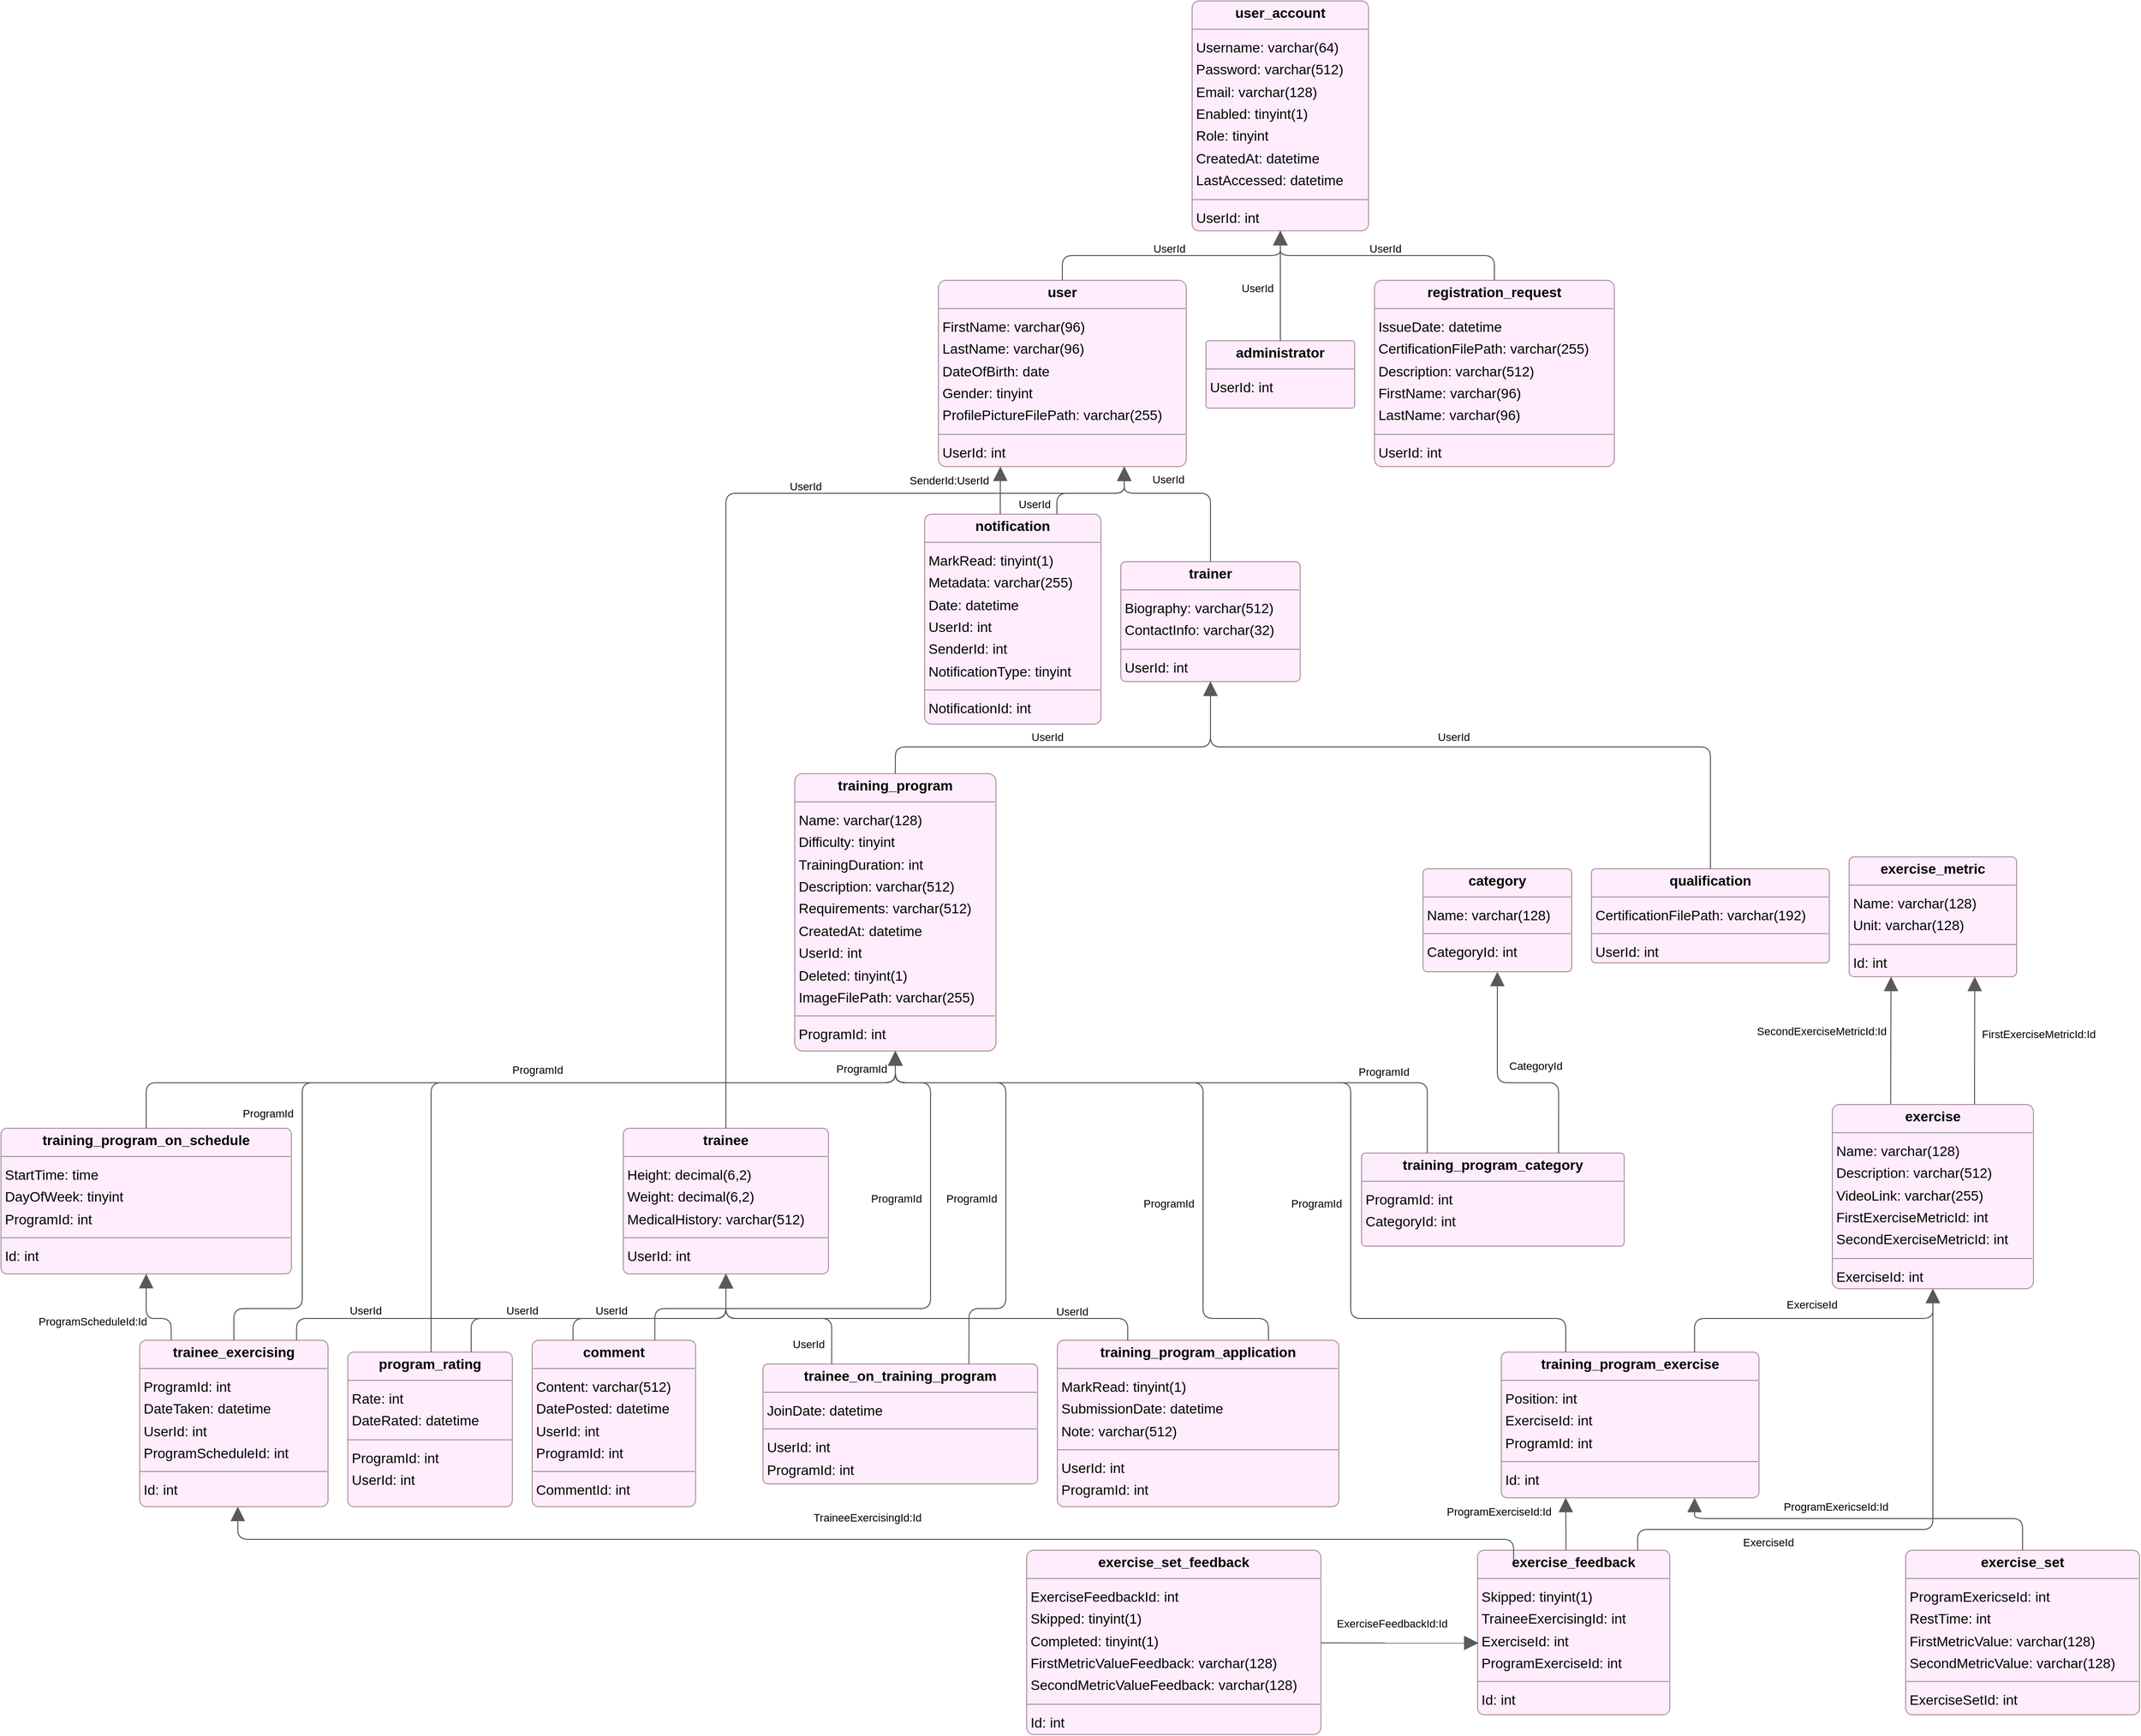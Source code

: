 <mxfile version="24.4.13" type="device">
  <diagram id="Fs4fJ-pnp7dX2vI-OWcd" name="Page-1">
    <mxGraphModel dx="2606" dy="1788" grid="1" gridSize="10" guides="1" tooltips="1" connect="1" arrows="1" fold="1" page="0" pageScale="1" pageWidth="1920" pageHeight="1200" background="none" math="0" shadow="0">
      <root>
        <mxCell id="0" />
        <mxCell id="1" parent="0" />
        <mxCell id="node2" value="&lt;p style=&quot;margin:0px;margin-top:4px;text-align:center;&quot;&gt;&lt;b&gt;administrator&lt;/b&gt;&lt;/p&gt;&lt;hr size=&quot;1&quot;/&gt;&lt;p style=&quot;margin:0 0 0 4px;line-height:1.6;&quot;&gt; UserId: int&lt;/p&gt;" style="verticalAlign=top;align=left;overflow=fill;fontSize=14;fontFamily=Helvetica;html=1;rounded=1;shadow=0;comic=0;labelBackgroundColor=none;strokeWidth=1;fillColor=#ffecfc;strokeColor=#AD93A0;arcSize=4;fontColor=default;" parent="1" vertex="1">
          <mxGeometry x="1067" y="203" width="150" height="68" as="geometry" />
        </mxCell>
        <mxCell id="node20" value="&lt;p style=&quot;margin:0px;margin-top:4px;text-align:center;&quot;&gt;&lt;b&gt;category&lt;/b&gt;&lt;/p&gt;&lt;hr size=&quot;1&quot;/&gt;&lt;p style=&quot;margin:0 0 0 4px;line-height:1.6;&quot;&gt; Name: varchar(128)&lt;/p&gt;&lt;hr size=&quot;1&quot;/&gt;&lt;p style=&quot;margin:0 0 0 4px;line-height:1.6;&quot;&gt; CategoryId: int&lt;/p&gt;" style="verticalAlign=top;align=left;overflow=fill;fontSize=14;fontFamily=Helvetica;html=1;rounded=1;shadow=0;comic=0;labelBackgroundColor=none;strokeWidth=1;fillColor=#ffecfc;strokeColor=#AD93A0;arcSize=4;fontColor=default;" parent="1" vertex="1">
          <mxGeometry x="1286" y="736" width="150" height="104" as="geometry" />
        </mxCell>
        <mxCell id="node7" value="&lt;p style=&quot;margin:0px;margin-top:4px;text-align:center;&quot;&gt;&lt;b&gt;comment&lt;/b&gt;&lt;/p&gt;&lt;hr size=&quot;1&quot;/&gt;&lt;p style=&quot;margin:0 0 0 4px;line-height:1.6;&quot;&gt; Content: varchar(512)&lt;br/&gt; DatePosted: datetime&lt;br/&gt; UserId: int&lt;br/&gt; ProgramId: int&lt;/p&gt;&lt;hr size=&quot;1&quot;/&gt;&lt;p style=&quot;margin:0 0 0 4px;line-height:1.6;&quot;&gt; CommentId: int&lt;/p&gt;" style="verticalAlign=top;align=left;overflow=fill;fontSize=14;fontFamily=Helvetica;html=1;rounded=1;shadow=0;comic=0;labelBackgroundColor=none;strokeWidth=1;fillColor=#ffecfc;strokeColor=#AD93A0;arcSize=4;fontColor=default;" parent="1" vertex="1">
          <mxGeometry x="387" y="1212" width="165" height="168" as="geometry" />
        </mxCell>
        <mxCell id="node0" value="&lt;p style=&quot;margin:0px;margin-top:4px;text-align:center;&quot;&gt;&lt;b&gt;exercise&lt;/b&gt;&lt;/p&gt;&lt;hr size=&quot;1&quot;/&gt;&lt;p style=&quot;margin:0 0 0 4px;line-height:1.6;&quot;&gt; Name: varchar(128)&lt;br/&gt; Description: varchar(512)&lt;br/&gt; VideoLink: varchar(255)&lt;br/&gt; FirstExerciseMetricId: int&lt;br/&gt; SecondExerciseMetricId: int&lt;/p&gt;&lt;hr size=&quot;1&quot;/&gt;&lt;p style=&quot;margin:0 0 0 4px;line-height:1.6;&quot;&gt; ExerciseId: int&lt;/p&gt;" style="verticalAlign=top;align=left;overflow=fill;fontSize=14;fontFamily=Helvetica;html=1;rounded=1;shadow=0;comic=0;labelBackgroundColor=none;strokeWidth=1;fillColor=#ffecfc;strokeColor=#AD93A0;arcSize=4;fontColor=default;" parent="1" vertex="1">
          <mxGeometry x="1699" y="974" width="203" height="186" as="geometry" />
        </mxCell>
        <mxCell id="node4" value="&lt;p style=&quot;margin:0px;margin-top:4px;text-align:center;&quot;&gt;&lt;b&gt;exercise_feedback&lt;/b&gt;&lt;/p&gt;&lt;hr size=&quot;1&quot;/&gt;&lt;p style=&quot;margin:0 0 0 4px;line-height:1.6;&quot;&gt; Skipped: tinyint(1)&lt;br/&gt; TraineeExercisingId: int&lt;br/&gt; ExerciseId: int&lt;br/&gt; ProgramExerciseId: int&lt;/p&gt;&lt;hr size=&quot;1&quot;/&gt;&lt;p style=&quot;margin:0 0 0 4px;line-height:1.6;&quot;&gt; Id: int&lt;/p&gt;" style="verticalAlign=top;align=left;overflow=fill;fontSize=14;fontFamily=Helvetica;html=1;rounded=1;shadow=0;comic=0;labelBackgroundColor=none;strokeWidth=1;fillColor=#ffecfc;strokeColor=#AD93A0;arcSize=4;fontColor=default;" parent="1" vertex="1">
          <mxGeometry x="1341" y="1424" width="194" height="166" as="geometry" />
        </mxCell>
        <mxCell id="node19" value="&lt;p style=&quot;margin:0px;margin-top:4px;text-align:center;&quot;&gt;&lt;b&gt;exercise_metric&lt;/b&gt;&lt;/p&gt;&lt;hr size=&quot;1&quot;/&gt;&lt;p style=&quot;margin:0 0 0 4px;line-height:1.6;&quot;&gt; Name: varchar(128)&lt;br/&gt; Unit: varchar(128)&lt;/p&gt;&lt;hr size=&quot;1&quot;/&gt;&lt;p style=&quot;margin:0 0 0 4px;line-height:1.6;&quot;&gt; Id: int&lt;/p&gt;" style="verticalAlign=top;align=left;overflow=fill;fontSize=14;fontFamily=Helvetica;html=1;rounded=1;shadow=0;comic=0;labelBackgroundColor=none;strokeWidth=1;fillColor=#ffecfc;strokeColor=#AD93A0;arcSize=4;fontColor=default;" parent="1" vertex="1">
          <mxGeometry x="1716" y="724" width="169" height="121" as="geometry" />
        </mxCell>
        <mxCell id="node15" value="&lt;p style=&quot;margin:0px;margin-top:4px;text-align:center;&quot;&gt;&lt;b&gt;exercise_set&lt;/b&gt;&lt;/p&gt;&lt;hr size=&quot;1&quot;/&gt;&lt;p style=&quot;margin:0 0 0 4px;line-height:1.6;&quot;&gt; ProgramExericseId: int&lt;br/&gt; RestTime: int&lt;br/&gt; FirstMetricValue: varchar(128)&lt;br/&gt; SecondMetricValue: varchar(128)&lt;/p&gt;&lt;hr size=&quot;1&quot;/&gt;&lt;p style=&quot;margin:0 0 0 4px;line-height:1.6;&quot;&gt; ExerciseSetId: int&lt;/p&gt;" style="verticalAlign=top;align=left;overflow=fill;fontSize=14;fontFamily=Helvetica;html=1;rounded=1;shadow=0;comic=0;labelBackgroundColor=none;strokeWidth=1;fillColor=#ffecfc;strokeColor=#AD93A0;arcSize=4;fontColor=default;" parent="1" vertex="1">
          <mxGeometry x="1773" y="1424" width="236" height="166" as="geometry" />
        </mxCell>
        <mxCell id="node17" value="&lt;p style=&quot;margin:0px;margin-top:4px;text-align:center;&quot;&gt;&lt;b&gt;exercise_set_feedback&lt;/b&gt;&lt;/p&gt;&lt;hr size=&quot;1&quot;/&gt;&lt;p style=&quot;margin:0 0 0 4px;line-height:1.6;&quot;&gt; ExerciseFeedbackId: int&lt;br/&gt; Skipped: tinyint(1)&lt;br/&gt; Completed: tinyint(1)&lt;br/&gt; FirstMetricValueFeedback: varchar(128)&lt;br/&gt; SecondMetricValueFeedback: varchar(128)&lt;/p&gt;&lt;hr size=&quot;1&quot;/&gt;&lt;p style=&quot;margin:0 0 0 4px;line-height:1.6;&quot;&gt; Id: int&lt;/p&gt;" style="verticalAlign=top;align=left;overflow=fill;fontSize=14;fontFamily=Helvetica;html=1;rounded=1;shadow=0;comic=0;labelBackgroundColor=none;strokeWidth=1;fillColor=#ffecfc;strokeColor=#AD93A0;arcSize=4;fontColor=default;" parent="1" vertex="1">
          <mxGeometry x="886" y="1424" width="297" height="186" as="geometry" />
        </mxCell>
        <mxCell id="node1" value="&lt;p style=&quot;margin:0px;margin-top:4px;text-align:center;&quot;&gt;&lt;b&gt;notification&lt;/b&gt;&lt;/p&gt;&lt;hr size=&quot;1&quot;/&gt;&lt;p style=&quot;margin:0 0 0 4px;line-height:1.6;&quot;&gt; MarkRead: tinyint(1)&lt;br/&gt; Metadata: varchar(255)&lt;br/&gt; Date: datetime&lt;br/&gt; UserId: int&lt;br/&gt; SenderId: int&lt;br/&gt; NotificationType: tinyint&lt;/p&gt;&lt;hr size=&quot;1&quot;/&gt;&lt;p style=&quot;margin:0 0 0 4px;line-height:1.6;&quot;&gt; NotificationId: int&lt;/p&gt;" style="verticalAlign=top;align=left;overflow=fill;fontSize=14;fontFamily=Helvetica;html=1;rounded=1;shadow=0;comic=0;labelBackgroundColor=none;strokeWidth=1;fillColor=#ffecfc;strokeColor=#AD93A0;arcSize=4;fontColor=default;" parent="1" vertex="1">
          <mxGeometry x="783" y="378" width="178" height="212" as="geometry" />
        </mxCell>
        <mxCell id="node5" value="&lt;p style=&quot;margin:0px;margin-top:4px;text-align:center;&quot;&gt;&lt;b&gt;program_rating&lt;/b&gt;&lt;/p&gt;&lt;hr size=&quot;1&quot;/&gt;&lt;p style=&quot;margin:0 0 0 4px;line-height:1.6;&quot;&gt; Rate: int&lt;br/&gt; DateRated: datetime&lt;/p&gt;&lt;hr size=&quot;1&quot;/&gt;&lt;p style=&quot;margin:0 0 0 4px;line-height:1.6;&quot;&gt; ProgramId: int&lt;br/&gt; UserId: int&lt;/p&gt;" style="verticalAlign=top;align=left;overflow=fill;fontSize=14;fontFamily=Helvetica;html=1;rounded=1;shadow=0;comic=0;labelBackgroundColor=none;strokeWidth=1;fillColor=#ffecfc;strokeColor=#AD93A0;arcSize=4;fontColor=default;" parent="1" vertex="1">
          <mxGeometry x="201" y="1224" width="166" height="156" as="geometry" />
        </mxCell>
        <mxCell id="node13" value="&lt;p style=&quot;margin:0px;margin-top:4px;text-align:center;&quot;&gt;&lt;b&gt;qualification&lt;/b&gt;&lt;/p&gt;&lt;hr size=&quot;1&quot;/&gt;&lt;p style=&quot;margin:0 0 0 4px;line-height:1.6;&quot;&gt; CertificationFilePath: varchar(192)&lt;/p&gt;&lt;hr size=&quot;1&quot;/&gt;&lt;p style=&quot;margin:0 0 0 4px;line-height:1.6;&quot;&gt; UserId: int&lt;/p&gt;" style="verticalAlign=top;align=left;overflow=fill;fontSize=14;fontFamily=Helvetica;html=1;rounded=1;shadow=0;comic=0;labelBackgroundColor=none;strokeWidth=1;fillColor=#ffecfc;strokeColor=#AD93A0;arcSize=4;fontColor=default;" parent="1" vertex="1">
          <mxGeometry x="1456" y="736" width="240" height="95" as="geometry" />
        </mxCell>
        <mxCell id="node18" value="&lt;p style=&quot;margin:0px;margin-top:4px;text-align:center;&quot;&gt;&lt;b&gt;registration_request&lt;/b&gt;&lt;/p&gt;&lt;hr size=&quot;1&quot;/&gt;&lt;p style=&quot;margin:0 0 0 4px;line-height:1.6;&quot;&gt; IssueDate: datetime&lt;br/&gt; CertificationFilePath: varchar(255)&lt;br/&gt; Description: varchar(512)&lt;br/&gt; FirstName: varchar(96)&lt;br/&gt; LastName: varchar(96)&lt;/p&gt;&lt;hr size=&quot;1&quot;/&gt;&lt;p style=&quot;margin:0 0 0 4px;line-height:1.6;&quot;&gt; UserId: int&lt;/p&gt;" style="verticalAlign=top;align=left;overflow=fill;fontSize=14;fontFamily=Helvetica;html=1;rounded=1;shadow=0;comic=0;labelBackgroundColor=none;strokeWidth=1;fillColor=#ffecfc;strokeColor=#AD93A0;arcSize=4;fontColor=default;" parent="1" vertex="1">
          <mxGeometry x="1237" y="142" width="242" height="188" as="geometry" />
        </mxCell>
        <mxCell id="node21" value="&lt;p style=&quot;margin:0px;margin-top:4px;text-align:center;&quot;&gt;&lt;b&gt;trainee&lt;/b&gt;&lt;/p&gt;&lt;hr size=&quot;1&quot;/&gt;&lt;p style=&quot;margin:0 0 0 4px;line-height:1.6;&quot;&gt; Height: decimal(6,2)&lt;br/&gt; Weight: decimal(6,2)&lt;br/&gt; MedicalHistory: varchar(512)&lt;/p&gt;&lt;hr size=&quot;1&quot;/&gt;&lt;p style=&quot;margin:0 0 0 4px;line-height:1.6;&quot;&gt; UserId: int&lt;/p&gt;" style="verticalAlign=top;align=left;overflow=fill;fontSize=14;fontFamily=Helvetica;html=1;rounded=1;shadow=0;comic=0;labelBackgroundColor=none;strokeWidth=1;fillColor=#ffecfc;strokeColor=#AD93A0;arcSize=4;fontColor=default;" parent="1" vertex="1">
          <mxGeometry x="479" y="998" width="207" height="147" as="geometry" />
        </mxCell>
        <mxCell id="node3" value="&lt;p style=&quot;margin:0px;margin-top:4px;text-align:center;&quot;&gt;&lt;b&gt;trainee_exercising&lt;/b&gt;&lt;/p&gt;&lt;hr size=&quot;1&quot;/&gt;&lt;p style=&quot;margin:0 0 0 4px;line-height:1.6;&quot;&gt; ProgramId: int&lt;br/&gt; DateTaken: datetime&lt;br/&gt; UserId: int&lt;br/&gt; ProgramScheduleId: int&lt;/p&gt;&lt;hr size=&quot;1&quot;/&gt;&lt;p style=&quot;margin:0 0 0 4px;line-height:1.6;&quot;&gt; Id: int&lt;/p&gt;" style="verticalAlign=top;align=left;overflow=fill;fontSize=14;fontFamily=Helvetica;html=1;rounded=1;shadow=0;comic=0;labelBackgroundColor=none;strokeWidth=1;fillColor=#ffecfc;strokeColor=#AD93A0;arcSize=4;fontColor=default;" parent="1" vertex="1">
          <mxGeometry x="-9" y="1212" width="190" height="168" as="geometry" />
        </mxCell>
        <mxCell id="node14" value="&lt;p style=&quot;margin:0px;margin-top:4px;text-align:center;&quot;&gt;&lt;b&gt;trainee_on_training_program&lt;/b&gt;&lt;/p&gt;&lt;hr size=&quot;1&quot;/&gt;&lt;p style=&quot;margin:0 0 0 4px;line-height:1.6;&quot;&gt; JoinDate: datetime&lt;/p&gt;&lt;hr size=&quot;1&quot;/&gt;&lt;p style=&quot;margin:0 0 0 4px;line-height:1.6;&quot;&gt; UserId: int&lt;br/&gt; ProgramId: int&lt;/p&gt;" style="verticalAlign=top;align=left;overflow=fill;fontSize=14;fontFamily=Helvetica;html=1;rounded=1;shadow=0;comic=0;labelBackgroundColor=none;strokeWidth=1;fillColor=#ffecfc;strokeColor=#AD93A0;arcSize=4;fontColor=default;" parent="1" vertex="1">
          <mxGeometry x="620" y="1236" width="277" height="121" as="geometry" />
        </mxCell>
        <mxCell id="node11" value="&lt;p style=&quot;margin:0px;margin-top:4px;text-align:center;&quot;&gt;&lt;b&gt;trainer&lt;/b&gt;&lt;/p&gt;&lt;hr size=&quot;1&quot;/&gt;&lt;p style=&quot;margin:0 0 0 4px;line-height:1.6;&quot;&gt; Biography: varchar(512)&lt;br/&gt; ContactInfo: varchar(32)&lt;/p&gt;&lt;hr size=&quot;1&quot;/&gt;&lt;p style=&quot;margin:0 0 0 4px;line-height:1.6;&quot;&gt; UserId: int&lt;/p&gt;" style="verticalAlign=top;align=left;overflow=fill;fontSize=14;fontFamily=Helvetica;html=1;rounded=1;shadow=0;comic=0;labelBackgroundColor=none;strokeWidth=1;fillColor=#ffecfc;strokeColor=#AD93A0;arcSize=4;fontColor=default;" parent="1" vertex="1">
          <mxGeometry x="981" y="426" width="181" height="121" as="geometry" />
        </mxCell>
        <mxCell id="node22" value="&lt;p style=&quot;margin:0px;margin-top:4px;text-align:center;&quot;&gt;&lt;b&gt;training_program&lt;/b&gt;&lt;/p&gt;&lt;hr size=&quot;1&quot;/&gt;&lt;p style=&quot;margin:0 0 0 4px;line-height:1.6;&quot;&gt; Name: varchar(128)&lt;br/&gt; Difficulty: tinyint&lt;br/&gt; TrainingDuration: int&lt;br/&gt; Description: varchar(512)&lt;br/&gt; Requirements: varchar(512)&lt;br/&gt; CreatedAt: datetime&lt;br/&gt; UserId: int&lt;br/&gt; Deleted: tinyint(1)&lt;br/&gt; ImageFilePath: varchar(255)&lt;/p&gt;&lt;hr size=&quot;1&quot;/&gt;&lt;p style=&quot;margin:0 0 0 4px;line-height:1.6;&quot;&gt; ProgramId: int&lt;/p&gt;" style="verticalAlign=top;align=left;overflow=fill;fontSize=14;fontFamily=Helvetica;html=1;rounded=1;shadow=0;comic=0;labelBackgroundColor=none;strokeWidth=1;fillColor=#ffecfc;strokeColor=#AD93A0;arcSize=4;fontColor=default;" parent="1" vertex="1">
          <mxGeometry x="652" y="640" width="203" height="280" as="geometry" />
        </mxCell>
        <mxCell id="node10" value="&lt;p style=&quot;margin:0px;margin-top:4px;text-align:center;&quot;&gt;&lt;b&gt;training_program_application&lt;/b&gt;&lt;/p&gt;&lt;hr size=&quot;1&quot;/&gt;&lt;p style=&quot;margin:0 0 0 4px;line-height:1.6;&quot;&gt; MarkRead: tinyint(1)&lt;br/&gt; SubmissionDate: datetime&lt;br/&gt; Note: varchar(512)&lt;/p&gt;&lt;hr size=&quot;1&quot;/&gt;&lt;p style=&quot;margin:0 0 0 4px;line-height:1.6;&quot;&gt; UserId: int&lt;br/&gt; ProgramId: int&lt;/p&gt;" style="verticalAlign=top;align=left;overflow=fill;fontSize=14;fontFamily=Helvetica;html=1;rounded=1;shadow=0;comic=0;labelBackgroundColor=none;strokeWidth=1;fillColor=#ffecfc;strokeColor=#AD93A0;arcSize=4;fontColor=default;" parent="1" vertex="1">
          <mxGeometry x="917" y="1212" width="284" height="168" as="geometry" />
        </mxCell>
        <mxCell id="node8" value="&lt;p style=&quot;margin:0px;margin-top:4px;text-align:center;&quot;&gt;&lt;b&gt;training_program_category&lt;/b&gt;&lt;/p&gt;&lt;hr size=&quot;1&quot;/&gt;&lt;p style=&quot;margin:0 0 0 4px;line-height:1.6;&quot;&gt; ProgramId: int&lt;br/&gt; CategoryId: int&lt;/p&gt;" style="verticalAlign=top;align=left;overflow=fill;fontSize=14;fontFamily=Helvetica;html=1;rounded=1;shadow=0;comic=0;labelBackgroundColor=none;strokeWidth=1;fillColor=#ffecfc;strokeColor=#AD93A0;arcSize=4;fontColor=default;" parent="1" vertex="1">
          <mxGeometry x="1224" y="1023" width="265" height="94" as="geometry" />
        </mxCell>
        <mxCell id="node16" value="&lt;p style=&quot;margin:0px;margin-top:4px;text-align:center;&quot;&gt;&lt;b&gt;training_program_exercise&lt;/b&gt;&lt;/p&gt;&lt;hr size=&quot;1&quot;/&gt;&lt;p style=&quot;margin:0 0 0 4px;line-height:1.6;&quot;&gt; Position: int&lt;br/&gt; ExerciseId: int&lt;br/&gt; ProgramId: int&lt;/p&gt;&lt;hr size=&quot;1&quot;/&gt;&lt;p style=&quot;margin:0 0 0 4px;line-height:1.6;&quot;&gt; Id: int&lt;/p&gt;" style="verticalAlign=top;align=left;overflow=fill;fontSize=14;fontFamily=Helvetica;html=1;rounded=1;shadow=0;comic=0;labelBackgroundColor=none;strokeWidth=1;fillColor=#ffecfc;strokeColor=#AD93A0;arcSize=4;fontColor=default;" parent="1" vertex="1">
          <mxGeometry x="1365" y="1224" width="260" height="147" as="geometry" />
        </mxCell>
        <mxCell id="node9" value="&lt;p style=&quot;margin:0px;margin-top:4px;text-align:center;&quot;&gt;&lt;b&gt;training_program_on_schedule&lt;/b&gt;&lt;/p&gt;&lt;hr size=&quot;1&quot;/&gt;&lt;p style=&quot;margin:0 0 0 4px;line-height:1.6;&quot;&gt; StartTime: time&lt;br/&gt; DayOfWeek: tinyint&lt;br/&gt; ProgramId: int&lt;/p&gt;&lt;hr size=&quot;1&quot;/&gt;&lt;p style=&quot;margin:0 0 0 4px;line-height:1.6;&quot;&gt; Id: int&lt;/p&gt;" style="verticalAlign=top;align=left;overflow=fill;fontSize=14;fontFamily=Helvetica;html=1;rounded=1;shadow=0;comic=0;labelBackgroundColor=none;strokeWidth=1;fillColor=#ffecfc;strokeColor=#AD93A0;arcSize=4;fontColor=default;" parent="1" vertex="1">
          <mxGeometry x="-149" y="998" width="293" height="147" as="geometry" />
        </mxCell>
        <mxCell id="node6" value="&lt;p style=&quot;margin:0px;margin-top:4px;text-align:center;&quot;&gt;&lt;b&gt;user&lt;/b&gt;&lt;/p&gt;&lt;hr size=&quot;1&quot;/&gt;&lt;p style=&quot;margin:0 0 0 4px;line-height:1.6;&quot;&gt; FirstName: varchar(96)&lt;br/&gt; LastName: varchar(96)&lt;br/&gt; DateOfBirth: date&lt;br/&gt; Gender: tinyint&lt;br/&gt; ProfilePictureFilePath: varchar(255)&lt;/p&gt;&lt;hr size=&quot;1&quot;/&gt;&lt;p style=&quot;margin:0 0 0 4px;line-height:1.6;&quot;&gt; UserId: int&lt;/p&gt;" style="verticalAlign=top;align=left;overflow=fill;fontSize=14;fontFamily=Helvetica;html=1;rounded=1;shadow=0;comic=0;labelBackgroundColor=none;strokeWidth=1;fillColor=#ffecfc;strokeColor=#AD93A0;arcSize=4;fontColor=default;" parent="1" vertex="1">
          <mxGeometry x="797" y="142" width="250" height="188" as="geometry" />
        </mxCell>
        <mxCell id="node12" value="&lt;p style=&quot;margin:0px;margin-top:4px;text-align:center;&quot;&gt;&lt;b&gt;user_account&lt;/b&gt;&lt;/p&gt;&lt;hr size=&quot;1&quot;/&gt;&lt;p style=&quot;margin:0 0 0 4px;line-height:1.6;&quot;&gt; Username: varchar(64)&lt;br/&gt; Password: varchar(512)&lt;br/&gt; Email: varchar(128)&lt;br/&gt; Enabled: tinyint(1)&lt;br/&gt; Role: tinyint&lt;br/&gt; CreatedAt: datetime&lt;br/&gt; LastAccessed: datetime&lt;/p&gt;&lt;hr size=&quot;1&quot;/&gt;&lt;p style=&quot;margin:0 0 0 4px;line-height:1.6;&quot;&gt; UserId: int&lt;/p&gt;" style="verticalAlign=top;align=left;overflow=fill;fontSize=14;fontFamily=Helvetica;html=1;rounded=1;shadow=0;comic=0;labelBackgroundColor=none;strokeWidth=1;fillColor=#ffecfc;strokeColor=#AD93A0;arcSize=4;" parent="1" vertex="1">
          <mxGeometry x="1053" y="-140" width="178" height="232" as="geometry" />
        </mxCell>
        <mxCell id="edge14" value="" style="html=1;rounded=1;edgeStyle=orthogonalEdgeStyle;dashed=0;startArrow=none;endArrow=block;endSize=12;strokeColor=#595959;exitX=0.500;exitY=0.000;exitDx=0;exitDy=0;entryX=0.500;entryY=1.000;entryDx=0;entryDy=0;" parent="1" source="node2" target="node12" edge="1">
          <mxGeometry width="50" height="50" relative="1" as="geometry">
            <Array as="points" />
          </mxGeometry>
        </mxCell>
        <mxCell id="label86" value="UserId" style="edgeLabel;resizable=0;html=1;align=left;verticalAlign=top;strokeColor=default;labelBackgroundColor=none;" parent="edge14" vertex="1" connectable="0">
          <mxGeometry x="1101" y="137" as="geometry" />
        </mxCell>
        <mxCell id="edge11" value="" style="html=1;rounded=1;edgeStyle=orthogonalEdgeStyle;dashed=0;startArrow=none;endArrow=block;endSize=12;strokeColor=#595959;exitX=0.250;exitY=0.000;exitDx=0;exitDy=0;entryX=0.500;entryY=1.000;entryDx=0;entryDy=0;" parent="1" source="node7" target="node21" edge="1">
          <mxGeometry width="50" height="50" relative="1" as="geometry">
            <Array as="points">
              <mxPoint x="428" y="1190" />
              <mxPoint x="582" y="1190" />
            </Array>
          </mxGeometry>
        </mxCell>
        <mxCell id="label68" value="UserId" style="edgeLabel;resizable=0;html=1;align=left;verticalAlign=top;strokeColor=default;labelBackgroundColor=none;" parent="edge11" vertex="1" connectable="0">
          <mxGeometry x="452" y="1170" as="geometry">
            <mxPoint x="-3" y="-1" as="offset" />
          </mxGeometry>
        </mxCell>
        <mxCell id="edge31" value="" style="html=1;rounded=1;edgeStyle=orthogonalEdgeStyle;dashed=0;startArrow=none;endArrow=block;endSize=12;strokeColor=#595959;exitX=0.750;exitY=0.000;exitDx=0;exitDy=0;entryX=0.500;entryY=1.000;entryDx=0;entryDy=0;" parent="1" source="node7" target="node22" edge="1">
          <mxGeometry width="50" height="50" relative="1" as="geometry">
            <Array as="points">
              <mxPoint x="511" y="1180" />
              <mxPoint x="789" y="1180" />
              <mxPoint x="789" y="952" />
              <mxPoint x="754" y="952" />
            </Array>
          </mxGeometry>
        </mxCell>
        <mxCell id="label188" value="ProgramId" style="edgeLabel;resizable=0;html=1;align=left;verticalAlign=top;strokeColor=default;labelBackgroundColor=none;" parent="edge31" vertex="1" connectable="0">
          <mxGeometry x="727" y="1056" as="geometry" />
        </mxCell>
        <mxCell id="edge8" value="" style="html=1;rounded=1;edgeStyle=orthogonalEdgeStyle;dashed=0;startArrow=none;endArrow=block;endSize=12;strokeColor=#595959;exitX=0.290;exitY=0.000;exitDx=0;exitDy=0;entryX=0.250;entryY=1.000;entryDx=0;entryDy=0;" parent="1" source="node0" target="node19" edge="1">
          <mxGeometry width="50" height="50" relative="1" as="geometry">
            <Array as="points">
              <mxPoint x="1758" y="952" />
              <mxPoint x="1758" y="952" />
            </Array>
          </mxGeometry>
        </mxCell>
        <mxCell id="label50" value="SecondExerciseMetricId:Id" style="edgeLabel;resizable=0;html=1;align=left;verticalAlign=top;strokeColor=default;labelBackgroundColor=none;" parent="edge8" vertex="1" connectable="0">
          <mxGeometry x="1610" y="891" as="geometry">
            <mxPoint x="11" y="-4" as="offset" />
          </mxGeometry>
        </mxCell>
        <mxCell id="edge27" value="" style="html=1;rounded=1;edgeStyle=orthogonalEdgeStyle;dashed=0;startArrow=none;endArrow=block;endSize=12;strokeColor=#595959;exitX=0.707;exitY=0.000;exitDx=0;exitDy=0;entryX=0.750;entryY=1.000;entryDx=0;entryDy=0;" parent="1" source="node0" target="node19" edge="1">
          <mxGeometry width="50" height="50" relative="1" as="geometry">
            <Array as="points">
              <mxPoint x="1843" y="952" />
              <mxPoint x="1843" y="952" />
            </Array>
          </mxGeometry>
        </mxCell>
        <mxCell id="label164" value="FirstExerciseMetricId:Id" style="edgeLabel;resizable=0;html=1;align=left;verticalAlign=top;strokeColor=default;labelBackgroundColor=none;" parent="edge27" vertex="1" connectable="0">
          <mxGeometry x="1843" y="892" as="geometry">
            <mxPoint x="5" y="-2" as="offset" />
          </mxGeometry>
        </mxCell>
        <mxCell id="edge15" value="" style="html=1;rounded=1;edgeStyle=orthogonalEdgeStyle;dashed=0;startArrow=none;endArrow=block;endSize=12;strokeColor=#595959;exitX=0.833;exitY=0.000;exitDx=0;exitDy=0;entryX=0.500;entryY=1.000;entryDx=0;entryDy=0;" parent="1" source="node4" target="node0" edge="1">
          <mxGeometry width="50" height="50" relative="1" as="geometry">
            <Array as="points">
              <mxPoint x="1503" y="1403" />
              <mxPoint x="1801" y="1403" />
            </Array>
          </mxGeometry>
        </mxCell>
        <mxCell id="label92" value="ExerciseId" style="edgeLabel;resizable=0;html=1;align=left;verticalAlign=top;strokeColor=default;labelBackgroundColor=none;" parent="edge15" vertex="1" connectable="0">
          <mxGeometry x="1607" y="1403" as="geometry" />
        </mxCell>
        <mxCell id="edge24" value="" style="html=1;rounded=1;edgeStyle=orthogonalEdgeStyle;dashed=0;startArrow=none;endArrow=block;endSize=12;strokeColor=#595959;exitX=0.167;exitY=0.000;exitDx=0;exitDy=0;" parent="1" edge="1">
          <mxGeometry width="50" height="50" relative="1" as="geometry">
            <Array as="points">
              <mxPoint x="1377" y="1413" />
              <mxPoint x="90" y="1413" />
            </Array>
            <mxPoint x="1377.398" y="1434" as="sourcePoint" />
            <mxPoint x="90" y="1380" as="targetPoint" />
          </mxGeometry>
        </mxCell>
        <mxCell id="label146" value="TraineeExercisingId:Id" style="edgeLabel;resizable=0;html=1;align=left;verticalAlign=top;strokeColor=default;labelBackgroundColor=none;" parent="edge24" vertex="1" connectable="0">
          <mxGeometry x="667" y="1383" as="geometry">
            <mxPoint x="2" y="-5" as="offset" />
          </mxGeometry>
        </mxCell>
        <mxCell id="edge5" value="" style="html=1;rounded=1;edgeStyle=orthogonalEdgeStyle;dashed=0;startArrow=none;endArrow=block;endSize=12;strokeColor=#595959;exitX=0.460;exitY=0.000;exitDx=0;exitDy=0;entryX=0.250;entryY=1.000;entryDx=0;entryDy=0;" parent="1" source="node4" target="node16" edge="1">
          <mxGeometry width="50" height="50" relative="1" as="geometry">
            <Array as="points">
              <mxPoint x="1431" y="1403" />
              <mxPoint x="1430" y="1403" />
            </Array>
          </mxGeometry>
        </mxCell>
        <mxCell id="label32" value="ProgramExerciseId:Id" style="edgeLabel;resizable=0;html=1;align=left;verticalAlign=top;strokeColor=default;labelBackgroundColor=none;" parent="edge5" vertex="1" connectable="0">
          <mxGeometry x="1308" y="1372" as="geometry" />
        </mxCell>
        <mxCell id="edge26" value="" style="html=1;rounded=1;edgeStyle=orthogonalEdgeStyle;dashed=0;startArrow=none;endArrow=block;endSize=12;strokeColor=#595959;exitX=0.500;exitY=0.000;exitDx=0;exitDy=0;entryX=0.750;entryY=1.000;entryDx=0;entryDy=0;" parent="1" source="node15" target="node16" edge="1">
          <mxGeometry width="50" height="50" relative="1" as="geometry">
            <Array as="points">
              <mxPoint x="1891" y="1392" />
              <mxPoint x="1560" y="1392" />
            </Array>
          </mxGeometry>
        </mxCell>
        <mxCell id="label158" value="ProgramExericseId:Id" style="edgeLabel;resizable=0;html=1;align=left;verticalAlign=top;strokeColor=default;labelBackgroundColor=none;" parent="edge26" vertex="1" connectable="0">
          <mxGeometry x="1648" y="1367" as="geometry" />
        </mxCell>
        <mxCell id="edge19" value="" style="html=1;rounded=1;edgeStyle=orthogonalEdgeStyle;dashed=0;startArrow=none;endArrow=block;endSize=12;strokeColor=#595959;exitX=1.000;exitY=0.503;exitDx=0;exitDy=0;entryX=0.005;entryY=0.564;entryDx=0;entryDy=0;entryPerimeter=0;" parent="1" source="node17" target="node4" edge="1">
          <mxGeometry width="50" height="50" relative="1" as="geometry">
            <Array as="points" />
            <mxPoint x="1290" y="1560" as="targetPoint" />
          </mxGeometry>
        </mxCell>
        <mxCell id="label116" value="ExerciseFeedbackId:Id" style="edgeLabel;resizable=0;html=1;align=left;verticalAlign=top;strokeColor=default;labelBackgroundColor=none;" parent="edge19" vertex="1" connectable="0">
          <mxGeometry x="1197" y="1485" as="geometry" />
        </mxCell>
        <mxCell id="edge2" value="" style="html=1;rounded=1;edgeStyle=orthogonalEdgeStyle;dashed=0;startArrow=none;endArrow=block;endSize=12;strokeColor=#595959;exitX=0.750;exitY=0.000;exitDx=0;exitDy=0;entryX=0.750;entryY=1.000;entryDx=0;entryDy=0;" parent="1" source="node1" target="node6" edge="1">
          <mxGeometry width="50" height="50" relative="1" as="geometry">
            <Array as="points">
              <mxPoint x="917" y="357" />
              <mxPoint x="985" y="357" />
            </Array>
          </mxGeometry>
        </mxCell>
        <mxCell id="label14" value="UserId" style="edgeLabel;resizable=0;html=1;align=left;verticalAlign=top;strokeColor=default;labelBackgroundColor=none;" parent="edge2" vertex="1" connectable="0">
          <mxGeometry x="876" y="358" as="geometry">
            <mxPoint y="-3" as="offset" />
          </mxGeometry>
        </mxCell>
        <mxCell id="edge30" value="" style="html=1;rounded=1;edgeStyle=orthogonalEdgeStyle;dashed=0;startArrow=none;endArrow=block;endSize=12;strokeColor=#595959;exitX=0.429;exitY=0.000;exitDx=0;exitDy=0;entryX=0.250;entryY=1.000;entryDx=0;entryDy=0;" parent="1" source="node1" target="node6" edge="1">
          <mxGeometry width="50" height="50" relative="1" as="geometry">
            <Array as="points">
              <mxPoint x="859" y="352" />
              <mxPoint x="860" y="352" />
            </Array>
          </mxGeometry>
        </mxCell>
        <mxCell id="label182" value="SenderId:UserId" style="edgeLabel;resizable=0;html=1;align=left;verticalAlign=top;strokeColor=default;labelBackgroundColor=none;" parent="edge30" vertex="1" connectable="0">
          <mxGeometry x="761" y="337" as="geometry">
            <mxPoint x="5" y="-6" as="offset" />
          </mxGeometry>
        </mxCell>
        <mxCell id="edge20" value="" style="html=1;rounded=1;edgeStyle=orthogonalEdgeStyle;dashed=0;startArrow=none;endArrow=block;endSize=12;strokeColor=#595959;exitX=0.750;exitY=0.000;exitDx=0;exitDy=0;entryX=0.500;entryY=1.000;entryDx=0;entryDy=0;" parent="1" source="node5" target="node21" edge="1">
          <mxGeometry width="50" height="50" relative="1" as="geometry">
            <Array as="points">
              <mxPoint x="326" y="1190" />
              <mxPoint x="582" y="1190" />
            </Array>
          </mxGeometry>
        </mxCell>
        <mxCell id="label122" value="UserId" style="edgeLabel;resizable=0;html=1;align=left;verticalAlign=top;strokeColor=default;labelBackgroundColor=none;" parent="edge20" vertex="1" connectable="0">
          <mxGeometry x="356" y="1170" as="geometry">
            <mxPoint x="3" y="-1" as="offset" />
          </mxGeometry>
        </mxCell>
        <mxCell id="edge13" value="" style="html=1;rounded=1;edgeStyle=orthogonalEdgeStyle;dashed=0;startArrow=none;endArrow=block;endSize=12;strokeColor=#595959;exitX=0.506;exitY=0.000;exitDx=0;exitDy=0;entryX=0.500;entryY=1.000;entryDx=0;entryDy=0;" parent="1" source="node5" target="node22" edge="1">
          <mxGeometry width="50" height="50" relative="1" as="geometry">
            <Array as="points">
              <mxPoint x="285" y="952" />
              <mxPoint x="754" y="952" />
            </Array>
          </mxGeometry>
        </mxCell>
        <mxCell id="label80" value="ProgramId" style="edgeLabel;resizable=0;html=1;align=left;verticalAlign=top;strokeColor=default;labelBackgroundColor=none;" parent="edge13" vertex="1" connectable="0">
          <mxGeometry x="692" y="925" as="geometry" />
        </mxCell>
        <mxCell id="edge6" value="" style="html=1;rounded=1;edgeStyle=orthogonalEdgeStyle;dashed=0;startArrow=none;endArrow=block;endSize=12;strokeColor=#595959;exitX=0.500;exitY=0.000;exitDx=0;exitDy=0;entryX=0.500;entryY=1.000;entryDx=0;entryDy=0;" parent="1" source="node13" target="node11" edge="1">
          <mxGeometry width="50" height="50" relative="1" as="geometry">
            <Array as="points">
              <mxPoint x="1576" y="613" />
              <mxPoint x="1072" y="613" />
            </Array>
          </mxGeometry>
        </mxCell>
        <mxCell id="label38" value="UserId" style="edgeLabel;resizable=0;html=1;align=left;verticalAlign=top;strokeColor=default;labelBackgroundColor=none;" parent="edge6" vertex="1" connectable="0">
          <mxGeometry x="1303" y="593" as="geometry">
            <mxPoint x="-4" y="-3" as="offset" />
          </mxGeometry>
        </mxCell>
        <mxCell id="edge1" value="" style="html=1;rounded=1;edgeStyle=orthogonalEdgeStyle;dashed=0;startArrow=none;endArrow=block;endSize=12;strokeColor=#595959;exitX=0.500;exitY=0.000;exitDx=0;exitDy=0;entryX=0.500;entryY=1.000;entryDx=0;entryDy=0;" parent="1" source="node18" target="node12" edge="1">
          <mxGeometry width="50" height="50" relative="1" as="geometry">
            <Array as="points">
              <mxPoint x="1358" y="117" />
              <mxPoint x="1142" y="117" />
            </Array>
          </mxGeometry>
        </mxCell>
        <mxCell id="label8" value="UserId" style="edgeLabel;resizable=0;html=1;align=left;verticalAlign=top;strokeColor=default;labelBackgroundColor=none;" parent="edge1" vertex="1" connectable="0">
          <mxGeometry x="1230" y="97" as="geometry" />
        </mxCell>
        <mxCell id="edge28" value="" style="html=1;rounded=1;edgeStyle=orthogonalEdgeStyle;dashed=0;startArrow=none;endArrow=block;endSize=12;strokeColor=#595959;exitX=0.500;exitY=0.000;exitDx=0;exitDy=0;entryX=0.750;entryY=1.000;entryDx=0;entryDy=0;" parent="1" source="node21" target="node6" edge="1">
          <mxGeometry width="50" height="50" relative="1" as="geometry">
            <Array as="points">
              <mxPoint x="582" y="357" />
              <mxPoint x="985" y="357" />
            </Array>
          </mxGeometry>
        </mxCell>
        <mxCell id="label170" value="UserId" style="edgeLabel;resizable=0;html=1;align=left;verticalAlign=top;strokeColor=default;labelBackgroundColor=none;" parent="edge28" vertex="1" connectable="0">
          <mxGeometry x="645" y="337" as="geometry" />
        </mxCell>
        <mxCell id="edge25" value="" style="html=1;rounded=1;edgeStyle=orthogonalEdgeStyle;dashed=0;startArrow=none;endArrow=block;endSize=12;strokeColor=#595959;exitX=0.833;exitY=0.000;exitDx=0;exitDy=0;entryX=0.500;entryY=1.000;entryDx=0;entryDy=0;" parent="1" source="node3" target="node21" edge="1">
          <mxGeometry width="50" height="50" relative="1" as="geometry">
            <Array as="points">
              <mxPoint x="149" y="1190" />
              <mxPoint x="582" y="1190" />
            </Array>
          </mxGeometry>
        </mxCell>
        <mxCell id="label152" value="UserId" style="edgeLabel;resizable=0;html=1;align=left;verticalAlign=top;strokeColor=default;labelBackgroundColor=none;" parent="edge25" vertex="1" connectable="0">
          <mxGeometry x="176" y="1170" as="geometry">
            <mxPoint x="25" y="-1" as="offset" />
          </mxGeometry>
        </mxCell>
        <mxCell id="edge22" value="" style="html=1;rounded=1;edgeStyle=orthogonalEdgeStyle;dashed=0;startArrow=none;endArrow=block;endSize=12;strokeColor=#595959;exitX=0.500;exitY=0.000;exitDx=0;exitDy=0;entryX=0.500;entryY=1.000;entryDx=0;entryDy=0;" parent="1" source="node3" target="node22" edge="1">
          <mxGeometry width="50" height="50" relative="1" as="geometry">
            <Array as="points">
              <mxPoint x="86" y="1180" />
              <mxPoint x="155" y="1180" />
              <mxPoint x="155" y="952" />
              <mxPoint x="754" y="952" />
            </Array>
          </mxGeometry>
        </mxCell>
        <mxCell id="label134" value="ProgramId" style="edgeLabel;resizable=0;html=1;align=left;verticalAlign=top;strokeColor=default;labelBackgroundColor=none;" parent="edge22" vertex="1" connectable="0">
          <mxGeometry x="93" y="970" as="geometry" />
        </mxCell>
        <mxCell id="edge10" value="" style="html=1;rounded=1;edgeStyle=orthogonalEdgeStyle;dashed=0;startArrow=none;endArrow=block;endSize=12;strokeColor=#595959;exitX=0.167;exitY=0.000;exitDx=0;exitDy=0;entryX=0.500;entryY=1.000;entryDx=0;entryDy=0;" parent="1" source="node3" target="node9" edge="1">
          <mxGeometry width="50" height="50" relative="1" as="geometry">
            <Array as="points">
              <mxPoint x="23" y="1190" />
              <mxPoint x="-2" y="1190" />
            </Array>
          </mxGeometry>
        </mxCell>
        <mxCell id="label62" value="ProgramScheduleId:Id" style="edgeLabel;resizable=0;html=1;align=left;verticalAlign=top;strokeColor=default;labelBackgroundColor=none;" parent="edge10" vertex="1" connectable="0">
          <mxGeometry x="-104" y="1191" as="geometry">
            <mxPoint x="-9" y="-11" as="offset" />
          </mxGeometry>
        </mxCell>
        <mxCell id="edge3" value="" style="html=1;rounded=1;edgeStyle=orthogonalEdgeStyle;dashed=0;startArrow=none;endArrow=block;endSize=12;strokeColor=#595959;exitX=0.250;exitY=0.000;exitDx=0;exitDy=0;entryX=0.500;entryY=1.000;entryDx=0;entryDy=0;" parent="1" source="node14" target="node21" edge="1">
          <mxGeometry width="50" height="50" relative="1" as="geometry">
            <Array as="points">
              <mxPoint x="689" y="1190" />
              <mxPoint x="582" y="1190" />
            </Array>
          </mxGeometry>
        </mxCell>
        <mxCell id="label20" value="UserId" style="edgeLabel;resizable=0;html=1;align=left;verticalAlign=top;strokeColor=default;labelBackgroundColor=none;" parent="edge3" vertex="1" connectable="0">
          <mxGeometry x="648" y="1203" as="geometry" />
        </mxCell>
        <mxCell id="edge9" value="" style="html=1;rounded=1;edgeStyle=orthogonalEdgeStyle;dashed=0;startArrow=none;endArrow=block;endSize=12;strokeColor=#595959;exitX=0.750;exitY=0.000;exitDx=0;exitDy=0;entryX=0.500;entryY=1.000;entryDx=0;entryDy=0;" parent="1" source="node14" target="node22" edge="1">
          <mxGeometry width="50" height="50" relative="1" as="geometry">
            <Array as="points">
              <mxPoint x="828" y="1180" />
              <mxPoint x="865" y="1180" />
              <mxPoint x="865" y="952" />
              <mxPoint x="754" y="952" />
            </Array>
          </mxGeometry>
        </mxCell>
        <mxCell id="label56" value="ProgramId" style="edgeLabel;resizable=0;html=1;align=left;verticalAlign=top;strokeColor=default;labelBackgroundColor=none;" parent="edge9" vertex="1" connectable="0">
          <mxGeometry x="803" y="1056" as="geometry" />
        </mxCell>
        <mxCell id="edge16" value="" style="html=1;rounded=1;edgeStyle=orthogonalEdgeStyle;dashed=0;startArrow=none;endArrow=block;endSize=12;strokeColor=#595959;exitX=0.500;exitY=0.000;exitDx=0;exitDy=0;entryX=0.750;entryY=1.000;entryDx=0;entryDy=0;" parent="1" source="node11" target="node6" edge="1">
          <mxGeometry width="50" height="50" relative="1" as="geometry">
            <Array as="points">
              <mxPoint x="1072" y="357" />
              <mxPoint x="985" y="357" />
            </Array>
          </mxGeometry>
        </mxCell>
        <mxCell id="label98" value="UserId" style="edgeLabel;resizable=0;html=1;align=left;verticalAlign=top;strokeColor=default;labelBackgroundColor=none;" parent="edge16" vertex="1" connectable="0">
          <mxGeometry x="1008" y="337" as="geometry">
            <mxPoint x="3" y="-7" as="offset" />
          </mxGeometry>
        </mxCell>
        <mxCell id="edge4" value="" style="html=1;rounded=1;edgeStyle=orthogonalEdgeStyle;dashed=0;startArrow=none;endArrow=block;endSize=12;strokeColor=#595959;exitX=0.500;exitY=0.000;exitDx=0;exitDy=0;entryX=0.500;entryY=1.000;entryDx=0;entryDy=0;" parent="1" source="node22" target="node11" edge="1">
          <mxGeometry width="50" height="50" relative="1" as="geometry">
            <Array as="points">
              <mxPoint x="754" y="613" />
              <mxPoint x="1072" y="613" />
            </Array>
          </mxGeometry>
        </mxCell>
        <mxCell id="label26" value="UserId" style="edgeLabel;resizable=0;html=1;align=left;verticalAlign=top;strokeColor=default;labelBackgroundColor=none;" parent="edge4" vertex="1" connectable="0">
          <mxGeometry x="892" y="593" as="geometry">
            <mxPoint x="-3" y="-3" as="offset" />
          </mxGeometry>
        </mxCell>
        <mxCell id="edge0" value="" style="html=1;rounded=1;edgeStyle=orthogonalEdgeStyle;dashed=0;startArrow=none;endArrow=block;endSize=12;strokeColor=#595959;exitX=0.250;exitY=0.000;exitDx=0;exitDy=0;entryX=0.500;entryY=1.000;entryDx=0;entryDy=0;" parent="1" source="node10" target="node21" edge="1">
          <mxGeometry width="50" height="50" relative="1" as="geometry">
            <Array as="points">
              <mxPoint x="988" y="1190" />
              <mxPoint x="582" y="1190" />
            </Array>
          </mxGeometry>
        </mxCell>
        <mxCell id="label2" value="UserId" style="edgeLabel;resizable=0;html=1;align=left;verticalAlign=top;strokeColor=default;labelBackgroundColor=none;" parent="edge0" vertex="1" connectable="0">
          <mxGeometry x="914" y="1170" as="geometry" />
        </mxCell>
        <mxCell id="edge17" value="" style="html=1;rounded=1;edgeStyle=orthogonalEdgeStyle;dashed=0;startArrow=none;endArrow=block;endSize=12;strokeColor=#595959;exitX=0.750;exitY=0.000;exitDx=0;exitDy=0;entryX=0.500;entryY=1.000;entryDx=0;entryDy=0;" parent="1" source="node10" target="node22" edge="1">
          <mxGeometry width="50" height="50" relative="1" as="geometry">
            <Array as="points">
              <mxPoint x="1130" y="1190" />
              <mxPoint x="1064" y="1190" />
              <mxPoint x="1064" y="952" />
              <mxPoint x="754" y="952" />
            </Array>
          </mxGeometry>
        </mxCell>
        <mxCell id="label104" value="ProgramId" style="edgeLabel;resizable=0;html=1;align=left;verticalAlign=top;strokeColor=default;labelBackgroundColor=none;" parent="edge17" vertex="1" connectable="0">
          <mxGeometry x="1002" y="1061" as="geometry" />
        </mxCell>
        <mxCell id="edge21" value="" style="html=1;rounded=1;edgeStyle=orthogonalEdgeStyle;dashed=0;startArrow=none;endArrow=block;endSize=12;strokeColor=#595959;exitX=0.750;exitY=0.000;exitDx=0;exitDy=0;entryX=0.500;entryY=1.000;entryDx=0;entryDy=0;" parent="1" source="node8" target="node20" edge="1">
          <mxGeometry width="50" height="50" relative="1" as="geometry">
            <Array as="points">
              <mxPoint x="1422" y="952" />
              <mxPoint x="1361" y="952" />
            </Array>
          </mxGeometry>
        </mxCell>
        <mxCell id="label128" value="CategoryId" style="edgeLabel;resizable=0;html=1;align=left;verticalAlign=top;strokeColor=default;labelBackgroundColor=none;" parent="edge21" vertex="1" connectable="0">
          <mxGeometry x="1371" y="922" as="geometry" />
        </mxCell>
        <mxCell id="edge7" value="" style="html=1;rounded=1;edgeStyle=orthogonalEdgeStyle;dashed=0;startArrow=none;endArrow=block;endSize=12;strokeColor=#595959;exitX=0.250;exitY=0.000;exitDx=0;exitDy=0;entryX=0.500;entryY=1.000;entryDx=0;entryDy=0;" parent="1" source="node8" target="node22" edge="1">
          <mxGeometry width="50" height="50" relative="1" as="geometry">
            <Array as="points">
              <mxPoint x="1290" y="952" />
              <mxPoint x="754" y="952" />
            </Array>
          </mxGeometry>
        </mxCell>
        <mxCell id="label44" value="ProgramId" style="edgeLabel;resizable=0;html=1;align=left;verticalAlign=top;strokeColor=default;labelBackgroundColor=none;" parent="edge7" vertex="1" connectable="0">
          <mxGeometry x="1221" y="932" as="geometry">
            <mxPoint x="-2" y="-4" as="offset" />
          </mxGeometry>
        </mxCell>
        <mxCell id="edge29" value="" style="html=1;rounded=1;edgeStyle=orthogonalEdgeStyle;dashed=0;startArrow=none;endArrow=block;endSize=12;strokeColor=#595959;exitX=0.750;exitY=0.000;exitDx=0;exitDy=0;entryX=0.500;entryY=1.000;entryDx=0;entryDy=0;" parent="1" source="node16" target="node0" edge="1">
          <mxGeometry width="50" height="50" relative="1" as="geometry">
            <Array as="points">
              <mxPoint x="1560" y="1190" />
              <mxPoint x="1801" y="1190" />
            </Array>
          </mxGeometry>
        </mxCell>
        <mxCell id="label176" value="ExerciseId" style="edgeLabel;resizable=0;html=1;align=left;verticalAlign=top;strokeColor=default;labelBackgroundColor=none;" parent="edge29" vertex="1" connectable="0">
          <mxGeometry x="1650" y="1170" as="geometry">
            <mxPoint x="1" y="-7" as="offset" />
          </mxGeometry>
        </mxCell>
        <mxCell id="edge18" value="" style="html=1;rounded=1;edgeStyle=orthogonalEdgeStyle;dashed=0;startArrow=none;endArrow=block;endSize=12;strokeColor=#595959;exitX=0.250;exitY=0.000;exitDx=0;exitDy=0;entryX=0.500;entryY=1.000;entryDx=0;entryDy=0;" parent="1" source="node16" target="node22" edge="1">
          <mxGeometry width="50" height="50" relative="1" as="geometry">
            <Array as="points">
              <mxPoint x="1430" y="1190" />
              <mxPoint x="1213" y="1190" />
              <mxPoint x="1213" y="952" />
              <mxPoint x="754" y="952" />
            </Array>
          </mxGeometry>
        </mxCell>
        <mxCell id="label110" value="ProgramId" style="edgeLabel;resizable=0;html=1;align=left;verticalAlign=top;strokeColor=default;labelBackgroundColor=none;" parent="edge18" vertex="1" connectable="0">
          <mxGeometry x="1151" y="1061" as="geometry" />
        </mxCell>
        <mxCell id="edge23" value="" style="html=1;rounded=1;edgeStyle=orthogonalEdgeStyle;dashed=0;startArrow=none;endArrow=block;endSize=12;strokeColor=#595959;exitX=0.500;exitY=0.000;exitDx=0;exitDy=0;entryX=0.500;entryY=1.000;entryDx=0;entryDy=0;" parent="1" source="node9" target="node22" edge="1">
          <mxGeometry width="50" height="50" relative="1" as="geometry">
            <Array as="points">
              <mxPoint x="-2" y="952" />
              <mxPoint x="754" y="952" />
            </Array>
          </mxGeometry>
        </mxCell>
        <mxCell id="label140" value="ProgramId" style="edgeLabel;resizable=0;html=1;align=left;verticalAlign=top;strokeColor=default;labelBackgroundColor=none;" parent="edge23" vertex="1" connectable="0">
          <mxGeometry x="357" y="932" as="geometry">
            <mxPoint x="8" y="-6" as="offset" />
          </mxGeometry>
        </mxCell>
        <mxCell id="edge12" value="" style="html=1;rounded=1;edgeStyle=orthogonalEdgeStyle;dashed=0;startArrow=none;endArrow=block;endSize=12;strokeColor=#595959;exitX=0.500;exitY=0.000;exitDx=0;exitDy=0;entryX=0.500;entryY=1.000;entryDx=0;entryDy=0;" parent="1" source="node6" target="node12" edge="1">
          <mxGeometry width="50" height="50" relative="1" as="geometry">
            <Array as="points">
              <mxPoint x="922" y="117" />
              <mxPoint x="1142" y="117" />
            </Array>
          </mxGeometry>
        </mxCell>
        <mxCell id="label74" value="UserId" style="edgeLabel;resizable=0;html=1;align=left;verticalAlign=top;strokeColor=default;labelBackgroundColor=none;" parent="edge12" vertex="1" connectable="0">
          <mxGeometry x="1012" y="97" as="geometry" />
        </mxCell>
      </root>
    </mxGraphModel>
  </diagram>
</mxfile>
